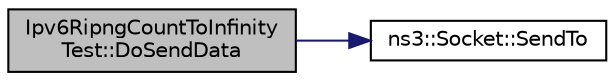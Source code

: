 digraph "Ipv6RipngCountToInfinityTest::DoSendData"
{
 // LATEX_PDF_SIZE
  edge [fontname="Helvetica",fontsize="10",labelfontname="Helvetica",labelfontsize="10"];
  node [fontname="Helvetica",fontsize="10",shape=record];
  rankdir="LR";
  Node1 [label="Ipv6RipngCountToInfinity\lTest::DoSendData",height=0.2,width=0.4,color="black", fillcolor="grey75", style="filled", fontcolor="black",tooltip="Send data."];
  Node1 -> Node2 [color="midnightblue",fontsize="10",style="solid",fontname="Helvetica"];
  Node2 [label="ns3::Socket::SendTo",height=0.2,width=0.4,color="black", fillcolor="white", style="filled",URL="$classns3_1_1_socket.html#af898fce6a58e0dbba23c1c6de1d4220e",tooltip="Send data to a specified peer."];
}
